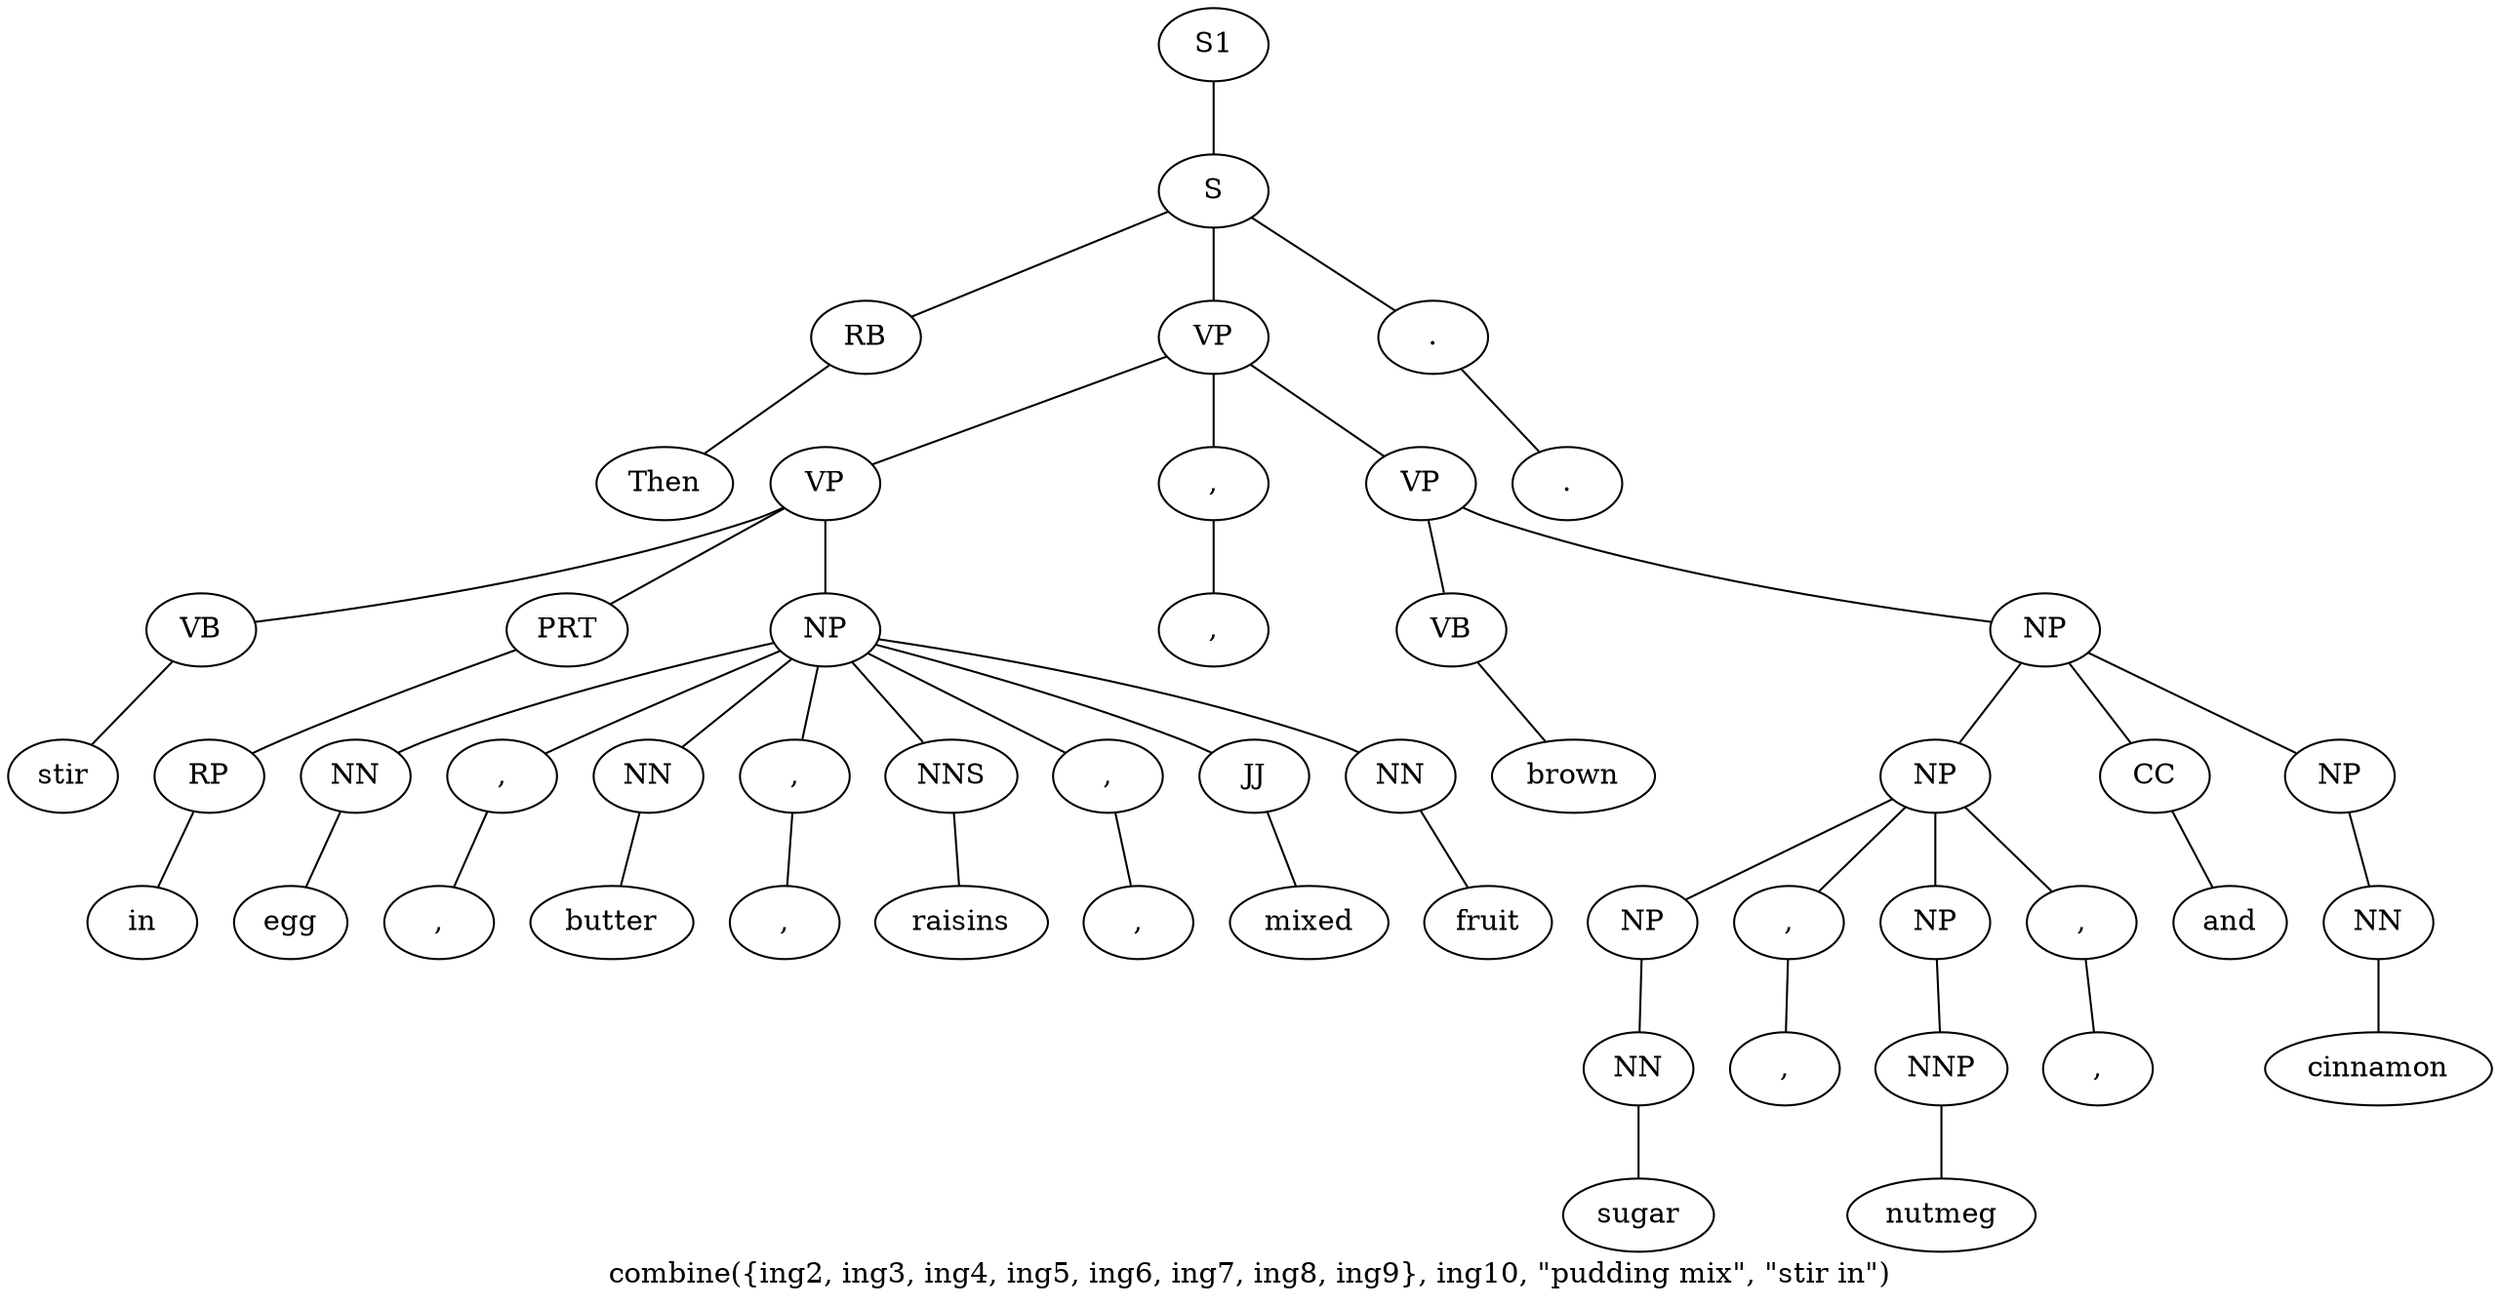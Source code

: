 graph SyntaxGraph {
	label = "combine({ing2, ing3, ing4, ing5, ing6, ing7, ing8, ing9}, ing10, \"pudding mix\", \"stir in\")";
	Node0 [label="S1"];
	Node1 [label="S"];
	Node2 [label="RB"];
	Node3 [label="Then"];
	Node4 [label="VP"];
	Node5 [label="VP"];
	Node6 [label="VB"];
	Node7 [label="stir"];
	Node8 [label="PRT"];
	Node9 [label="RP"];
	Node10 [label="in"];
	Node11 [label="NP"];
	Node12 [label="NN"];
	Node13 [label="egg"];
	Node14 [label=","];
	Node15 [label=","];
	Node16 [label="NN"];
	Node17 [label="butter"];
	Node18 [label=","];
	Node19 [label=","];
	Node20 [label="NNS"];
	Node21 [label="raisins"];
	Node22 [label=","];
	Node23 [label=","];
	Node24 [label="JJ"];
	Node25 [label="mixed"];
	Node26 [label="NN"];
	Node27 [label="fruit"];
	Node28 [label=","];
	Node29 [label=","];
	Node30 [label="VP"];
	Node31 [label="VB"];
	Node32 [label="brown"];
	Node33 [label="NP"];
	Node34 [label="NP"];
	Node35 [label="NP"];
	Node36 [label="NN"];
	Node37 [label="sugar"];
	Node38 [label=","];
	Node39 [label=","];
	Node40 [label="NP"];
	Node41 [label="NNP"];
	Node42 [label="nutmeg"];
	Node43 [label=","];
	Node44 [label=","];
	Node45 [label="CC"];
	Node46 [label="and"];
	Node47 [label="NP"];
	Node48 [label="NN"];
	Node49 [label="cinnamon"];
	Node50 [label="."];
	Node51 [label="."];

	Node0 -- Node1;
	Node1 -- Node2;
	Node1 -- Node4;
	Node1 -- Node50;
	Node2 -- Node3;
	Node4 -- Node5;
	Node4 -- Node28;
	Node4 -- Node30;
	Node5 -- Node6;
	Node5 -- Node8;
	Node5 -- Node11;
	Node6 -- Node7;
	Node8 -- Node9;
	Node9 -- Node10;
	Node11 -- Node12;
	Node11 -- Node14;
	Node11 -- Node16;
	Node11 -- Node18;
	Node11 -- Node20;
	Node11 -- Node22;
	Node11 -- Node24;
	Node11 -- Node26;
	Node12 -- Node13;
	Node14 -- Node15;
	Node16 -- Node17;
	Node18 -- Node19;
	Node20 -- Node21;
	Node22 -- Node23;
	Node24 -- Node25;
	Node26 -- Node27;
	Node28 -- Node29;
	Node30 -- Node31;
	Node30 -- Node33;
	Node31 -- Node32;
	Node33 -- Node34;
	Node33 -- Node45;
	Node33 -- Node47;
	Node34 -- Node35;
	Node34 -- Node38;
	Node34 -- Node40;
	Node34 -- Node43;
	Node35 -- Node36;
	Node36 -- Node37;
	Node38 -- Node39;
	Node40 -- Node41;
	Node41 -- Node42;
	Node43 -- Node44;
	Node45 -- Node46;
	Node47 -- Node48;
	Node48 -- Node49;
	Node50 -- Node51;
}